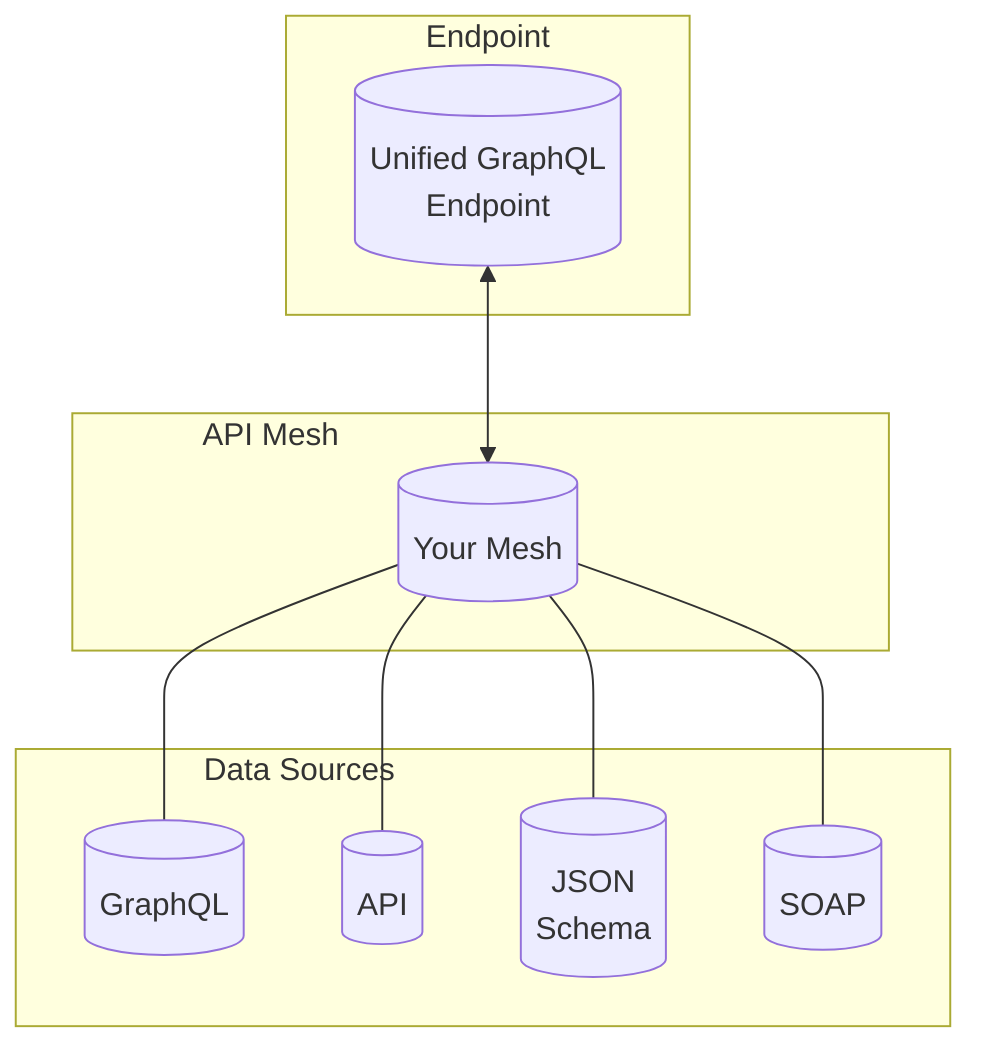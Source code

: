 flowchart TD
    subgraph Data Sources&nbsp&nbsp&nbsp&nbsp&nbsp&nbsp&nbsp&nbsp&nbsp&nbsp&nbsp&nbsp&nbsp&nbsp&nbsp&nbsp&nbsp&nbsp&nbsp&nbsp&nbsp&nbsp&nbsp&nbsp&nbsp&nbsp&nbsp&nbsp&nbsp&nbsp&nbsp&nbsp&nbsp&nbsp&nbsp&nbsp&nbsp&nbsp&nbsp&nbsp&nbsp&nbsp
    B[(GraphQL)] 
    A[( API )] 
    D[( JSON \n Schema )] 
    C[(SOAP)]
    end
    subgraph API  Mesh&nbsp&nbsp&nbsp&nbsp&nbsp&nbsp&nbsp&nbsp&nbsp&nbsp&nbsp&nbsp&nbsp&nbsp&nbsp&nbsp&nbsp&nbsp&nbsp&nbsp&nbsp&nbsp&nbsp&nbsp&nbsp&nbsp&nbsp&nbsp&nbsp&nbsp&nbsp&nbsp&nbsp&nbsp&nbsp&nbsp&nbsp&nbsp&nbsp&nbsp&nbsp&nbsp&nbsp&nbsp&nbsp&nbsp&nbsp&nbsp
    F1[(Your Mesh)]
    end
    subgraph Endpoint 
    H1[(Unified GraphQL \n Endpoint)] <--> F1
    end
    F1 --- A
    F1 --- B
    F1 --- C
    F1 --- D